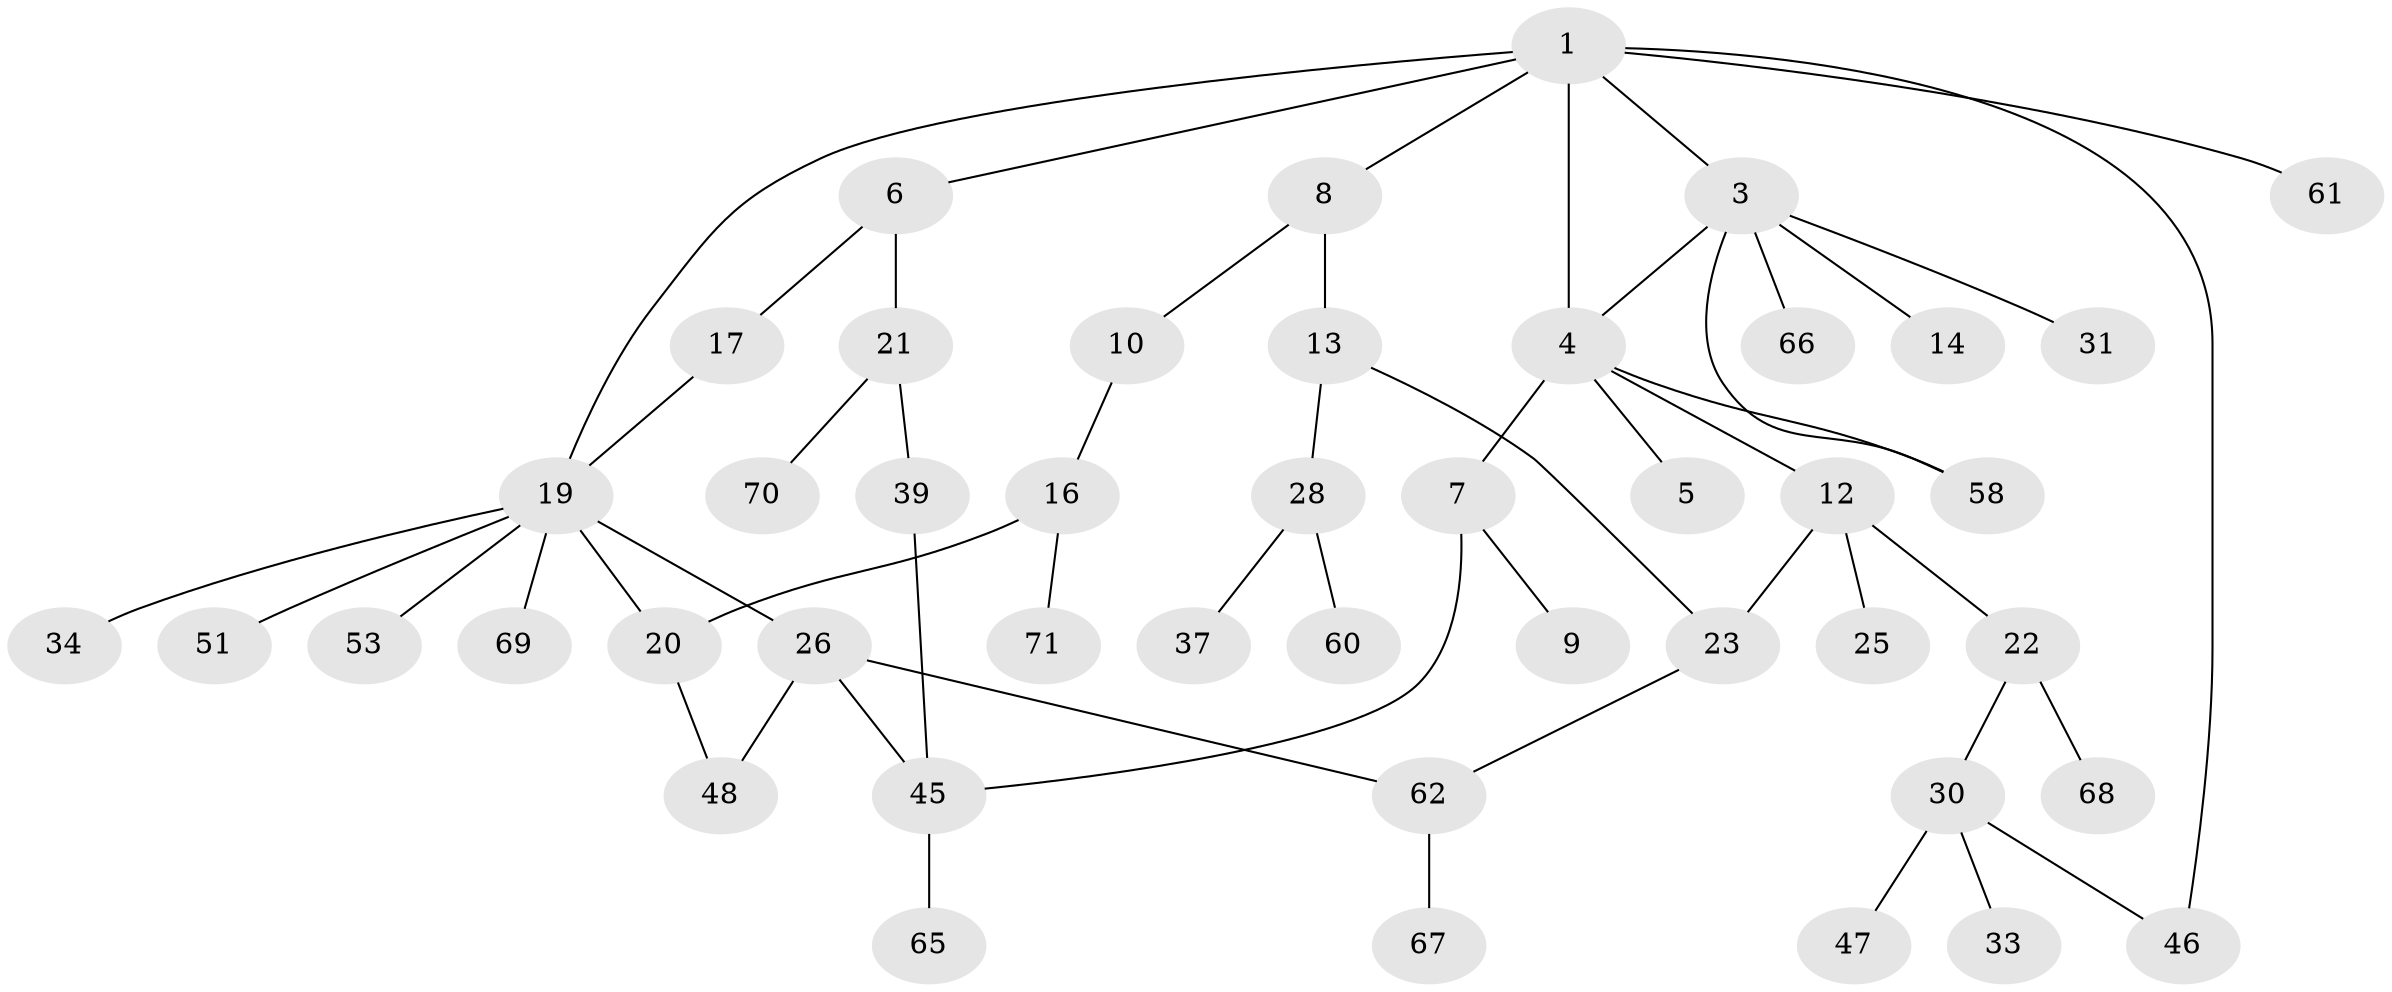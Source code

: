 // Generated by graph-tools (version 1.1) at 2025/23/03/03/25 07:23:34]
// undirected, 45 vertices, 54 edges
graph export_dot {
graph [start="1"]
  node [color=gray90,style=filled];
  1 [super="+2"];
  3 [super="+52"];
  4 [super="+43"];
  5 [super="+15"];
  6 [super="+32"];
  7 [super="+40"];
  8 [super="+11"];
  9 [super="+41"];
  10 [super="+36"];
  12;
  13 [super="+18"];
  14 [super="+54"];
  16 [super="+57"];
  17;
  19 [super="+24"];
  20 [super="+63"];
  21 [super="+49"];
  22 [super="+29"];
  23 [super="+27"];
  25 [super="+59"];
  26 [super="+38"];
  28 [super="+44"];
  30 [super="+35"];
  31;
  33;
  34 [super="+55"];
  37;
  39 [super="+42"];
  45 [super="+56"];
  46 [super="+50"];
  47 [super="+64"];
  48;
  51;
  53;
  58;
  60;
  61;
  62 [super="+72"];
  65;
  66;
  67;
  68;
  69;
  70;
  71;
  1 -- 3;
  1 -- 46;
  1 -- 61;
  1 -- 19;
  1 -- 4;
  1 -- 6;
  1 -- 8;
  3 -- 14;
  3 -- 31;
  3 -- 66;
  3 -- 4;
  3 -- 58;
  4 -- 5;
  4 -- 7;
  4 -- 12;
  4 -- 58;
  6 -- 17;
  6 -- 21;
  7 -- 9;
  7 -- 45;
  8 -- 10;
  8 -- 13;
  10 -- 16;
  12 -- 22;
  12 -- 23;
  12 -- 25;
  13 -- 28;
  13 -- 23;
  16 -- 71;
  16 -- 20;
  17 -- 19;
  19 -- 20;
  19 -- 26;
  19 -- 34;
  19 -- 53;
  19 -- 69;
  19 -- 51;
  20 -- 48;
  21 -- 39;
  21 -- 70;
  22 -- 68;
  22 -- 30;
  23 -- 62;
  26 -- 45;
  26 -- 48;
  26 -- 62;
  28 -- 37;
  28 -- 60;
  30 -- 33;
  30 -- 47;
  30 -- 46;
  39 -- 45;
  45 -- 65;
  62 -- 67;
}
